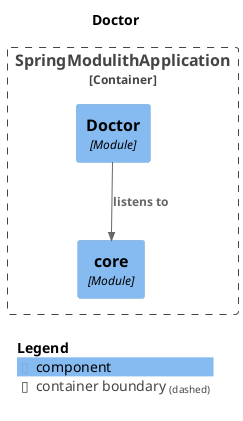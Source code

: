 @startuml
set separator none
title Doctor

top to bottom direction

!include <C4/C4>
!include <C4/C4_Context>
!include <C4/C4_Component>

Container_Boundary("SpringModulithApplication.SpringModulithApplication_boundary", "SpringModulithApplication", $tags="") {
  Component(SpringModulithApplication.SpringModulithApplication.Doctor, "Doctor", $techn="Module", $descr="", $tags="", $link="")
  Component(SpringModulithApplication.SpringModulithApplication.core, "core", $techn="Module", $descr="", $tags="", $link="")
}

Rel(SpringModulithApplication.SpringModulithApplication.Doctor, SpringModulithApplication.SpringModulithApplication.core, "listens to", $techn="", $tags="", $link="")

SHOW_LEGEND(true)
@enduml